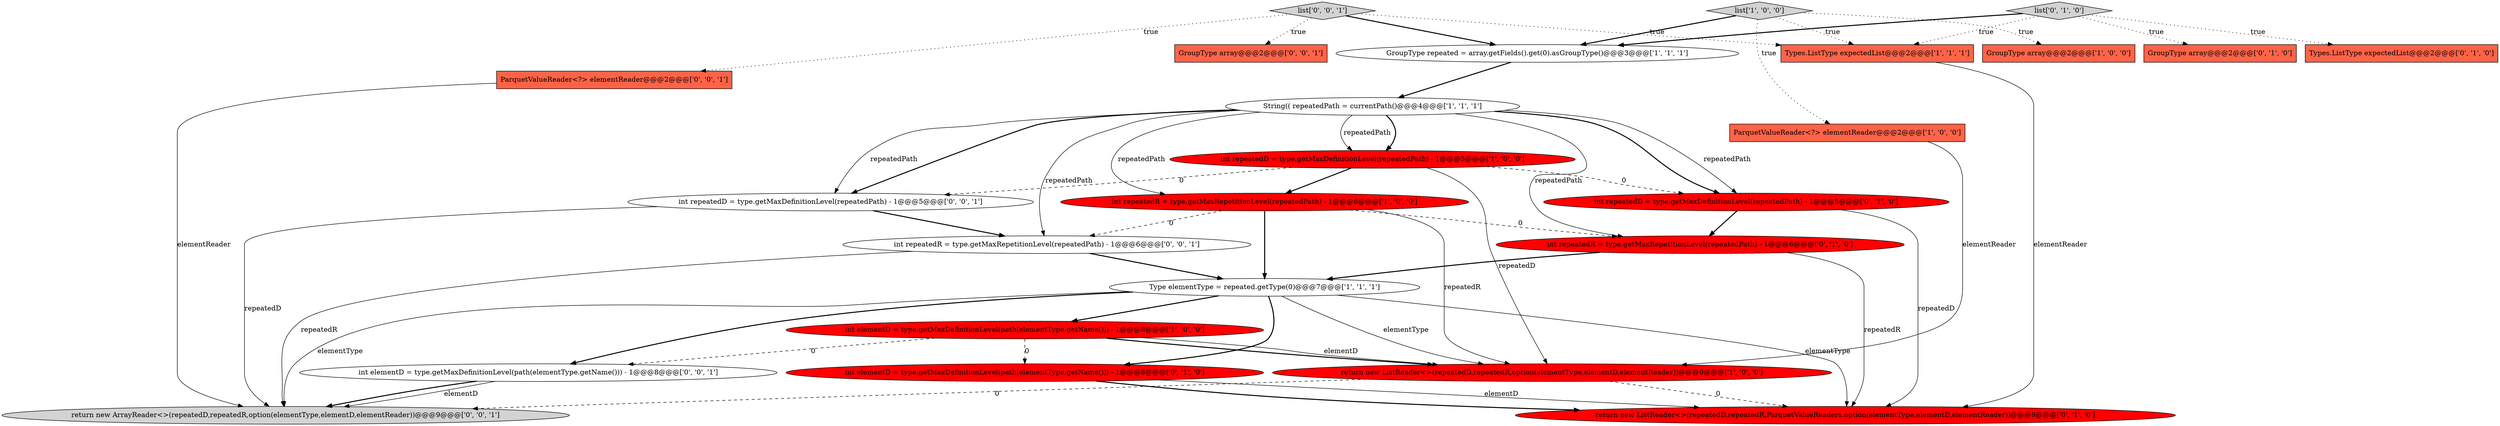 digraph {
9 [style = filled, label = "GroupType repeated = array.getFields().get(0).asGroupType()@@@3@@@['1', '1', '1']", fillcolor = white, shape = ellipse image = "AAA0AAABBB1BBB"];
5 [style = filled, label = "String(( repeatedPath = currentPath()@@@4@@@['1', '1', '1']", fillcolor = white, shape = ellipse image = "AAA0AAABBB1BBB"];
22 [style = filled, label = "ParquetValueReader<?> elementReader@@@2@@@['0', '0', '1']", fillcolor = tomato, shape = box image = "AAA0AAABBB3BBB"];
1 [style = filled, label = "int repeatedR = type.getMaxRepetitionLevel(repeatedPath) - 1@@@6@@@['1', '0', '0']", fillcolor = red, shape = ellipse image = "AAA1AAABBB1BBB"];
15 [style = filled, label = "int repeatedR = type.getMaxRepetitionLevel(repeatedPath) - 1@@@6@@@['0', '1', '0']", fillcolor = red, shape = ellipse image = "AAA1AAABBB2BBB"];
7 [style = filled, label = "ParquetValueReader<?> elementReader@@@2@@@['1', '0', '0']", fillcolor = tomato, shape = box image = "AAA0AAABBB1BBB"];
21 [style = filled, label = "list['0', '0', '1']", fillcolor = lightgray, shape = diamond image = "AAA0AAABBB3BBB"];
2 [style = filled, label = "Type elementType = repeated.getType(0)@@@7@@@['1', '1', '1']", fillcolor = white, shape = ellipse image = "AAA0AAABBB1BBB"];
11 [style = filled, label = "GroupType array@@@2@@@['0', '1', '0']", fillcolor = tomato, shape = box image = "AAA0AAABBB2BBB"];
0 [style = filled, label = "return new ListReader<>(repeatedD,repeatedR,option(elementType,elementD,elementReader))@@@9@@@['1', '0', '0']", fillcolor = red, shape = ellipse image = "AAA1AAABBB1BBB"];
6 [style = filled, label = "int repeatedD = type.getMaxDefinitionLevel(repeatedPath) - 1@@@5@@@['1', '0', '0']", fillcolor = red, shape = ellipse image = "AAA1AAABBB1BBB"];
10 [style = filled, label = "list['1', '0', '0']", fillcolor = lightgray, shape = diamond image = "AAA0AAABBB1BBB"];
13 [style = filled, label = "list['0', '1', '0']", fillcolor = lightgray, shape = diamond image = "AAA0AAABBB2BBB"];
3 [style = filled, label = "GroupType array@@@2@@@['1', '0', '0']", fillcolor = tomato, shape = box image = "AAA0AAABBB1BBB"];
8 [style = filled, label = "Types.ListType expectedList@@@2@@@['1', '1', '1']", fillcolor = tomato, shape = box image = "AAA0AAABBB1BBB"];
14 [style = filled, label = "int repeatedD = type.getMaxDefinitionLevel(repeatedPath) - 1@@@5@@@['0', '1', '0']", fillcolor = red, shape = ellipse image = "AAA1AAABBB2BBB"];
16 [style = filled, label = "int elementD = type.getMaxDefinitionLevel(path(elementType.getName())) - 1@@@8@@@['0', '1', '0']", fillcolor = red, shape = ellipse image = "AAA1AAABBB2BBB"];
4 [style = filled, label = "int elementD = type.getMaxDefinitionLevel(path(elementType.getName())) - 1@@@8@@@['1', '0', '0']", fillcolor = red, shape = ellipse image = "AAA1AAABBB1BBB"];
24 [style = filled, label = "return new ArrayReader<>(repeatedD,repeatedR,option(elementType,elementD,elementReader))@@@9@@@['0', '0', '1']", fillcolor = lightgray, shape = ellipse image = "AAA0AAABBB3BBB"];
12 [style = filled, label = "Types.ListType expectedList@@@2@@@['0', '1', '0']", fillcolor = tomato, shape = box image = "AAA0AAABBB2BBB"];
19 [style = filled, label = "int elementD = type.getMaxDefinitionLevel(path(elementType.getName())) - 1@@@8@@@['0', '0', '1']", fillcolor = white, shape = ellipse image = "AAA0AAABBB3BBB"];
18 [style = filled, label = "GroupType array@@@2@@@['0', '0', '1']", fillcolor = tomato, shape = box image = "AAA0AAABBB3BBB"];
17 [style = filled, label = "return new ListReader<>(repeatedD,repeatedR,ParquetValueReaders.option(elementType,elementD,elementReader))@@@9@@@['0', '1', '0']", fillcolor = red, shape = ellipse image = "AAA1AAABBB2BBB"];
23 [style = filled, label = "int repeatedR = type.getMaxRepetitionLevel(repeatedPath) - 1@@@6@@@['0', '0', '1']", fillcolor = white, shape = ellipse image = "AAA0AAABBB3BBB"];
20 [style = filled, label = "int repeatedD = type.getMaxDefinitionLevel(repeatedPath) - 1@@@5@@@['0', '0', '1']", fillcolor = white, shape = ellipse image = "AAA0AAABBB3BBB"];
5->23 [style = solid, label="repeatedPath"];
10->8 [style = dotted, label="true"];
15->2 [style = bold, label=""];
2->19 [style = bold, label=""];
4->16 [style = dashed, label="0"];
2->0 [style = solid, label="elementType"];
2->24 [style = solid, label="elementType"];
5->20 [style = bold, label=""];
13->12 [style = dotted, label="true"];
21->18 [style = dotted, label="true"];
6->20 [style = dashed, label="0"];
1->15 [style = dashed, label="0"];
14->17 [style = solid, label="repeatedD"];
21->8 [style = dotted, label="true"];
10->3 [style = dotted, label="true"];
21->22 [style = dotted, label="true"];
7->0 [style = solid, label="elementReader"];
16->17 [style = bold, label=""];
5->14 [style = bold, label=""];
6->14 [style = dashed, label="0"];
2->4 [style = bold, label=""];
0->17 [style = dashed, label="0"];
5->15 [style = solid, label="repeatedPath"];
1->0 [style = solid, label="repeatedR"];
4->0 [style = bold, label=""];
15->17 [style = solid, label="repeatedR"];
19->24 [style = bold, label=""];
23->24 [style = solid, label="repeatedR"];
6->1 [style = bold, label=""];
21->9 [style = bold, label=""];
5->6 [style = bold, label=""];
20->23 [style = bold, label=""];
13->8 [style = dotted, label="true"];
16->17 [style = solid, label="elementD"];
5->1 [style = solid, label="repeatedPath"];
8->17 [style = solid, label="elementReader"];
4->0 [style = solid, label="elementD"];
5->6 [style = solid, label="repeatedPath"];
9->5 [style = bold, label=""];
0->24 [style = dashed, label="0"];
13->11 [style = dotted, label="true"];
4->19 [style = dashed, label="0"];
6->0 [style = solid, label="repeatedD"];
22->24 [style = solid, label="elementReader"];
1->2 [style = bold, label=""];
10->9 [style = bold, label=""];
14->15 [style = bold, label=""];
13->9 [style = bold, label=""];
23->2 [style = bold, label=""];
5->20 [style = solid, label="repeatedPath"];
2->17 [style = solid, label="elementType"];
1->23 [style = dashed, label="0"];
10->7 [style = dotted, label="true"];
5->14 [style = solid, label="repeatedPath"];
19->24 [style = solid, label="elementD"];
20->24 [style = solid, label="repeatedD"];
2->16 [style = bold, label=""];
}
